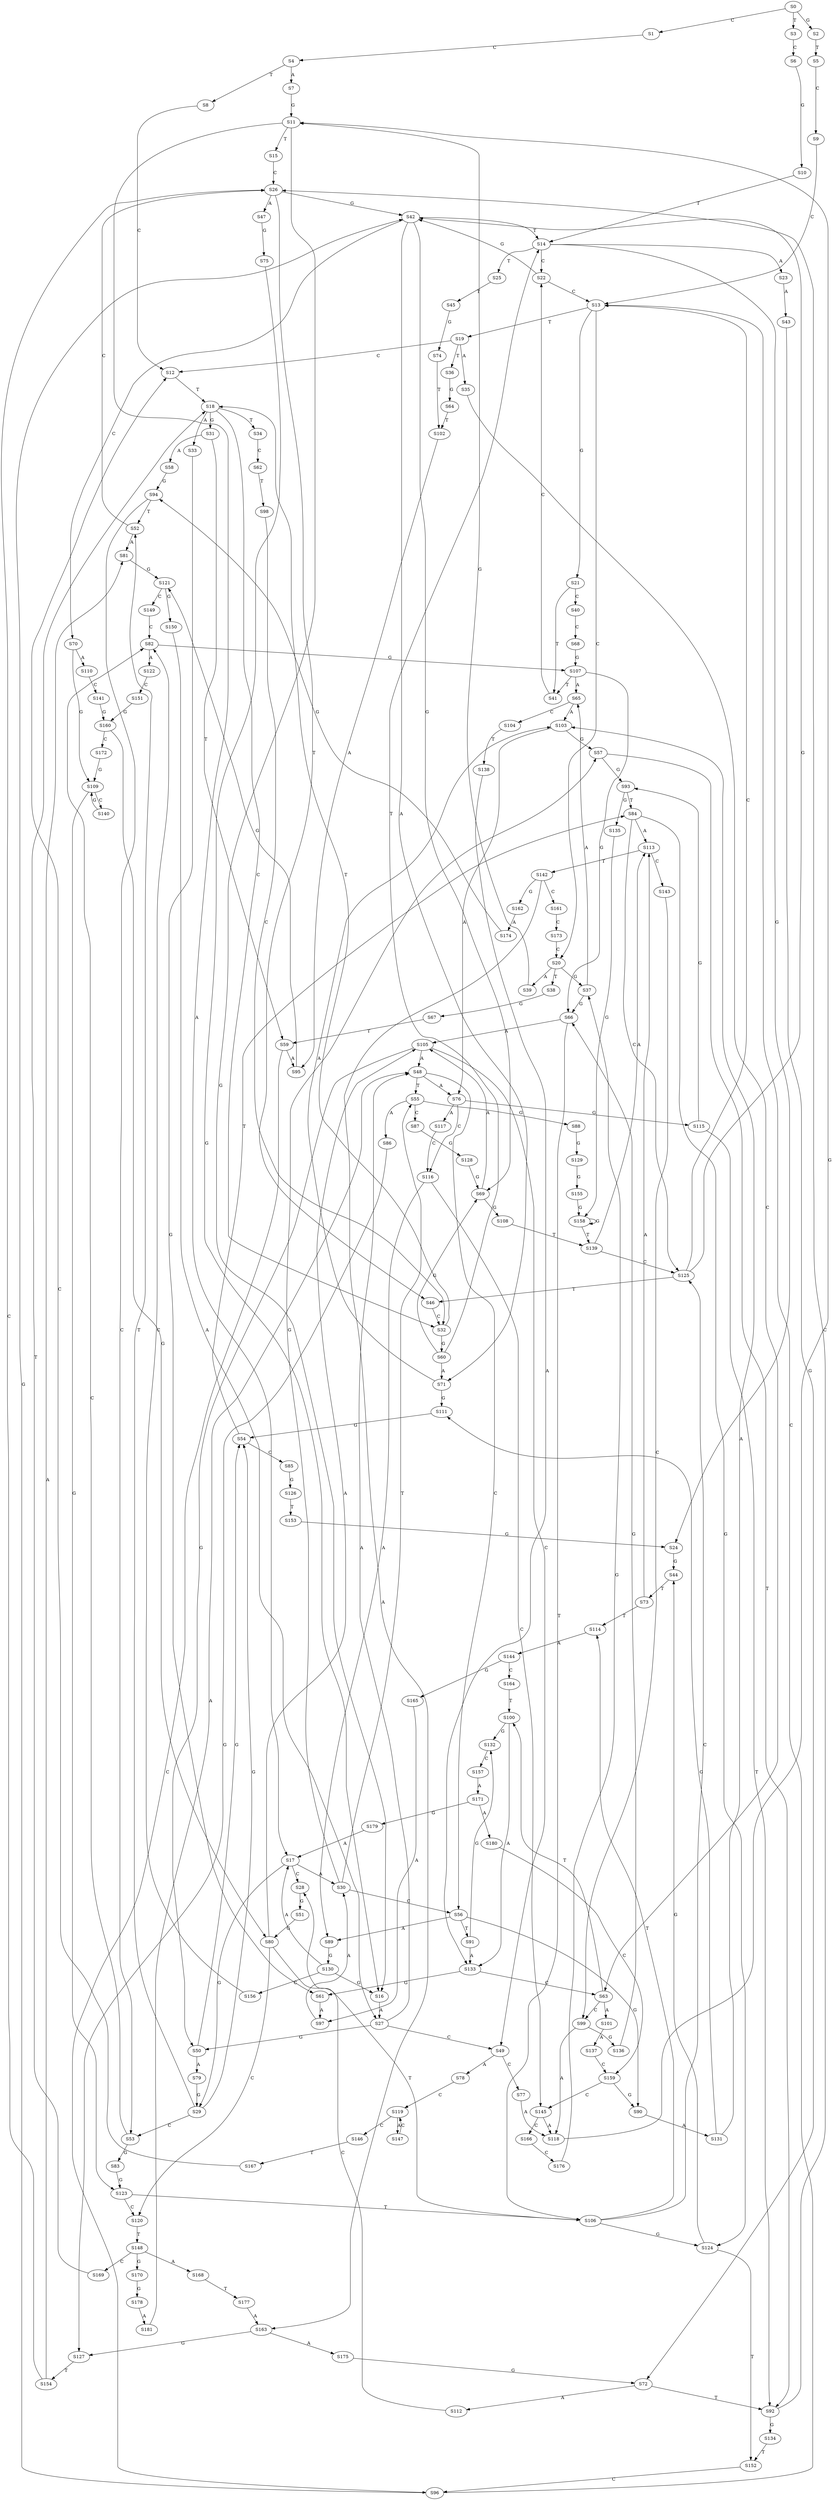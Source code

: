 strict digraph  {
	S0 -> S1 [ label = C ];
	S0 -> S2 [ label = G ];
	S0 -> S3 [ label = T ];
	S1 -> S4 [ label = C ];
	S2 -> S5 [ label = T ];
	S3 -> S6 [ label = C ];
	S4 -> S7 [ label = A ];
	S4 -> S8 [ label = T ];
	S5 -> S9 [ label = C ];
	S6 -> S10 [ label = G ];
	S7 -> S11 [ label = G ];
	S8 -> S12 [ label = C ];
	S9 -> S13 [ label = C ];
	S10 -> S14 [ label = T ];
	S11 -> S15 [ label = T ];
	S11 -> S16 [ label = G ];
	S11 -> S17 [ label = A ];
	S12 -> S18 [ label = T ];
	S13 -> S19 [ label = T ];
	S13 -> S20 [ label = C ];
	S13 -> S21 [ label = G ];
	S14 -> S22 [ label = C ];
	S14 -> S23 [ label = A ];
	S14 -> S24 [ label = G ];
	S14 -> S25 [ label = T ];
	S15 -> S26 [ label = C ];
	S16 -> S27 [ label = A ];
	S17 -> S28 [ label = C ];
	S17 -> S29 [ label = G ];
	S17 -> S30 [ label = A ];
	S18 -> S31 [ label = G ];
	S18 -> S32 [ label = C ];
	S18 -> S33 [ label = A ];
	S18 -> S34 [ label = T ];
	S19 -> S35 [ label = A ];
	S19 -> S12 [ label = C ];
	S19 -> S36 [ label = T ];
	S20 -> S37 [ label = G ];
	S20 -> S38 [ label = T ];
	S20 -> S39 [ label = A ];
	S21 -> S40 [ label = C ];
	S21 -> S41 [ label = T ];
	S22 -> S42 [ label = G ];
	S22 -> S13 [ label = C ];
	S23 -> S43 [ label = A ];
	S24 -> S44 [ label = G ];
	S25 -> S45 [ label = T ];
	S26 -> S46 [ label = T ];
	S26 -> S42 [ label = G ];
	S26 -> S47 [ label = A ];
	S27 -> S48 [ label = A ];
	S27 -> S49 [ label = C ];
	S27 -> S50 [ label = G ];
	S28 -> S51 [ label = G ];
	S29 -> S52 [ label = T ];
	S29 -> S53 [ label = C ];
	S29 -> S54 [ label = G ];
	S30 -> S55 [ label = T ];
	S30 -> S56 [ label = C ];
	S30 -> S57 [ label = G ];
	S31 -> S58 [ label = A ];
	S31 -> S59 [ label = T ];
	S32 -> S18 [ label = T ];
	S32 -> S60 [ label = G ];
	S33 -> S61 [ label = G ];
	S34 -> S62 [ label = C ];
	S35 -> S63 [ label = C ];
	S36 -> S64 [ label = G ];
	S37 -> S65 [ label = A ];
	S37 -> S66 [ label = G ];
	S38 -> S67 [ label = G ];
	S39 -> S11 [ label = G ];
	S40 -> S68 [ label = C ];
	S41 -> S22 [ label = C ];
	S42 -> S69 [ label = G ];
	S42 -> S14 [ label = T ];
	S42 -> S70 [ label = C ];
	S42 -> S71 [ label = A ];
	S43 -> S72 [ label = G ];
	S44 -> S73 [ label = T ];
	S45 -> S74 [ label = G ];
	S46 -> S32 [ label = C ];
	S47 -> S75 [ label = G ];
	S48 -> S55 [ label = T ];
	S48 -> S56 [ label = C ];
	S48 -> S76 [ label = A ];
	S49 -> S77 [ label = C ];
	S49 -> S78 [ label = A ];
	S50 -> S79 [ label = A ];
	S50 -> S54 [ label = G ];
	S51 -> S80 [ label = G ];
	S52 -> S81 [ label = A ];
	S52 -> S26 [ label = C ];
	S53 -> S82 [ label = C ];
	S53 -> S83 [ label = G ];
	S54 -> S84 [ label = T ];
	S54 -> S85 [ label = C ];
	S55 -> S86 [ label = A ];
	S55 -> S87 [ label = C ];
	S55 -> S88 [ label = G ];
	S56 -> S89 [ label = A ];
	S56 -> S90 [ label = G ];
	S56 -> S91 [ label = T ];
	S57 -> S92 [ label = T ];
	S57 -> S93 [ label = G ];
	S58 -> S94 [ label = G ];
	S59 -> S95 [ label = A ];
	S59 -> S96 [ label = C ];
	S60 -> S71 [ label = A ];
	S60 -> S69 [ label = G ];
	S60 -> S14 [ label = T ];
	S61 -> S97 [ label = A ];
	S62 -> S98 [ label = T ];
	S63 -> S99 [ label = C ];
	S63 -> S100 [ label = T ];
	S63 -> S101 [ label = A ];
	S64 -> S102 [ label = T ];
	S65 -> S103 [ label = A ];
	S65 -> S104 [ label = C ];
	S66 -> S105 [ label = A ];
	S66 -> S106 [ label = T ];
	S67 -> S59 [ label = T ];
	S68 -> S107 [ label = G ];
	S69 -> S105 [ label = A ];
	S69 -> S108 [ label = G ];
	S70 -> S109 [ label = G ];
	S70 -> S110 [ label = A ];
	S71 -> S103 [ label = A ];
	S71 -> S111 [ label = G ];
	S72 -> S112 [ label = A ];
	S72 -> S92 [ label = T ];
	S73 -> S113 [ label = A ];
	S73 -> S114 [ label = T ];
	S74 -> S102 [ label = T ];
	S75 -> S16 [ label = G ];
	S76 -> S115 [ label = G ];
	S76 -> S116 [ label = C ];
	S76 -> S117 [ label = A ];
	S77 -> S118 [ label = A ];
	S78 -> S119 [ label = C ];
	S79 -> S29 [ label = G ];
	S80 -> S120 [ label = C ];
	S80 -> S105 [ label = A ];
	S80 -> S106 [ label = T ];
	S81 -> S121 [ label = G ];
	S82 -> S107 [ label = G ];
	S82 -> S122 [ label = A ];
	S83 -> S123 [ label = G ];
	S84 -> S124 [ label = G ];
	S84 -> S125 [ label = C ];
	S84 -> S113 [ label = A ];
	S85 -> S126 [ label = G ];
	S86 -> S127 [ label = G ];
	S87 -> S128 [ label = G ];
	S88 -> S129 [ label = G ];
	S89 -> S130 [ label = G ];
	S90 -> S131 [ label = A ];
	S91 -> S132 [ label = G ];
	S91 -> S133 [ label = A ];
	S92 -> S134 [ label = G ];
	S92 -> S26 [ label = C ];
	S93 -> S135 [ label = G ];
	S93 -> S84 [ label = T ];
	S94 -> S52 [ label = T ];
	S94 -> S53 [ label = C ];
	S95 -> S121 [ label = G ];
	S96 -> S42 [ label = G ];
	S96 -> S13 [ label = C ];
	S97 -> S30 [ label = A ];
	S98 -> S32 [ label = C ];
	S99 -> S118 [ label = A ];
	S99 -> S136 [ label = G ];
	S100 -> S133 [ label = A ];
	S100 -> S132 [ label = G ];
	S101 -> S137 [ label = A ];
	S102 -> S95 [ label = A ];
	S103 -> S76 [ label = A ];
	S103 -> S57 [ label = G ];
	S104 -> S138 [ label = T ];
	S105 -> S48 [ label = A ];
	S105 -> S49 [ label = C ];
	S105 -> S50 [ label = G ];
	S106 -> S114 [ label = T ];
	S106 -> S125 [ label = C ];
	S106 -> S124 [ label = G ];
	S107 -> S65 [ label = A ];
	S107 -> S41 [ label = T ];
	S107 -> S66 [ label = G ];
	S108 -> S139 [ label = T ];
	S109 -> S123 [ label = G ];
	S109 -> S140 [ label = C ];
	S110 -> S141 [ label = C ];
	S111 -> S54 [ label = G ];
	S112 -> S28 [ label = C ];
	S113 -> S142 [ label = T ];
	S113 -> S143 [ label = C ];
	S114 -> S144 [ label = A ];
	S115 -> S92 [ label = T ];
	S115 -> S93 [ label = G ];
	S116 -> S145 [ label = C ];
	S116 -> S89 [ label = A ];
	S117 -> S116 [ label = C ];
	S118 -> S11 [ label = G ];
	S119 -> S146 [ label = C ];
	S119 -> S147 [ label = A ];
	S120 -> S148 [ label = T ];
	S121 -> S149 [ label = C ];
	S121 -> S150 [ label = G ];
	S122 -> S151 [ label = C ];
	S123 -> S120 [ label = C ];
	S123 -> S106 [ label = T ];
	S124 -> S152 [ label = T ];
	S124 -> S44 [ label = G ];
	S125 -> S13 [ label = C ];
	S125 -> S42 [ label = G ];
	S125 -> S46 [ label = T ];
	S126 -> S153 [ label = T ];
	S127 -> S154 [ label = T ];
	S128 -> S69 [ label = G ];
	S129 -> S155 [ label = G ];
	S130 -> S16 [ label = G ];
	S130 -> S156 [ label = C ];
	S130 -> S17 [ label = A ];
	S131 -> S111 [ label = G ];
	S131 -> S103 [ label = A ];
	S132 -> S157 [ label = C ];
	S133 -> S61 [ label = G ];
	S133 -> S63 [ label = C ];
	S134 -> S152 [ label = T ];
	S135 -> S158 [ label = G ];
	S136 -> S66 [ label = G ];
	S137 -> S159 [ label = C ];
	S138 -> S133 [ label = A ];
	S139 -> S113 [ label = A ];
	S139 -> S125 [ label = C ];
	S140 -> S109 [ label = G ];
	S141 -> S160 [ label = G ];
	S142 -> S161 [ label = C ];
	S142 -> S162 [ label = G ];
	S142 -> S163 [ label = A ];
	S143 -> S99 [ label = C ];
	S144 -> S164 [ label = C ];
	S144 -> S165 [ label = G ];
	S145 -> S166 [ label = C ];
	S145 -> S118 [ label = A ];
	S146 -> S167 [ label = T ];
	S147 -> S119 [ label = C ];
	S148 -> S168 [ label = A ];
	S148 -> S169 [ label = C ];
	S148 -> S170 [ label = G ];
	S149 -> S82 [ label = C ];
	S150 -> S27 [ label = A ];
	S151 -> S160 [ label = G ];
	S152 -> S96 [ label = C ];
	S153 -> S24 [ label = G ];
	S154 -> S26 [ label = C ];
	S154 -> S81 [ label = A ];
	S155 -> S158 [ label = G ];
	S156 -> S82 [ label = C ];
	S157 -> S171 [ label = A ];
	S158 -> S139 [ label = T ];
	S158 -> S158 [ label = G ];
	S159 -> S145 [ label = C ];
	S159 -> S90 [ label = G ];
	S160 -> S80 [ label = G ];
	S160 -> S172 [ label = C ];
	S161 -> S173 [ label = C ];
	S162 -> S174 [ label = A ];
	S163 -> S127 [ label = G ];
	S163 -> S175 [ label = A ];
	S164 -> S100 [ label = T ];
	S165 -> S97 [ label = A ];
	S166 -> S176 [ label = C ];
	S167 -> S12 [ label = C ];
	S168 -> S177 [ label = T ];
	S169 -> S18 [ label = T ];
	S170 -> S178 [ label = G ];
	S171 -> S179 [ label = G ];
	S171 -> S180 [ label = A ];
	S172 -> S109 [ label = G ];
	S173 -> S20 [ label = C ];
	S174 -> S94 [ label = G ];
	S175 -> S72 [ label = G ];
	S176 -> S37 [ label = G ];
	S177 -> S163 [ label = A ];
	S178 -> S181 [ label = A ];
	S179 -> S17 [ label = A ];
	S180 -> S159 [ label = C ];
	S181 -> S48 [ label = A ];
}
